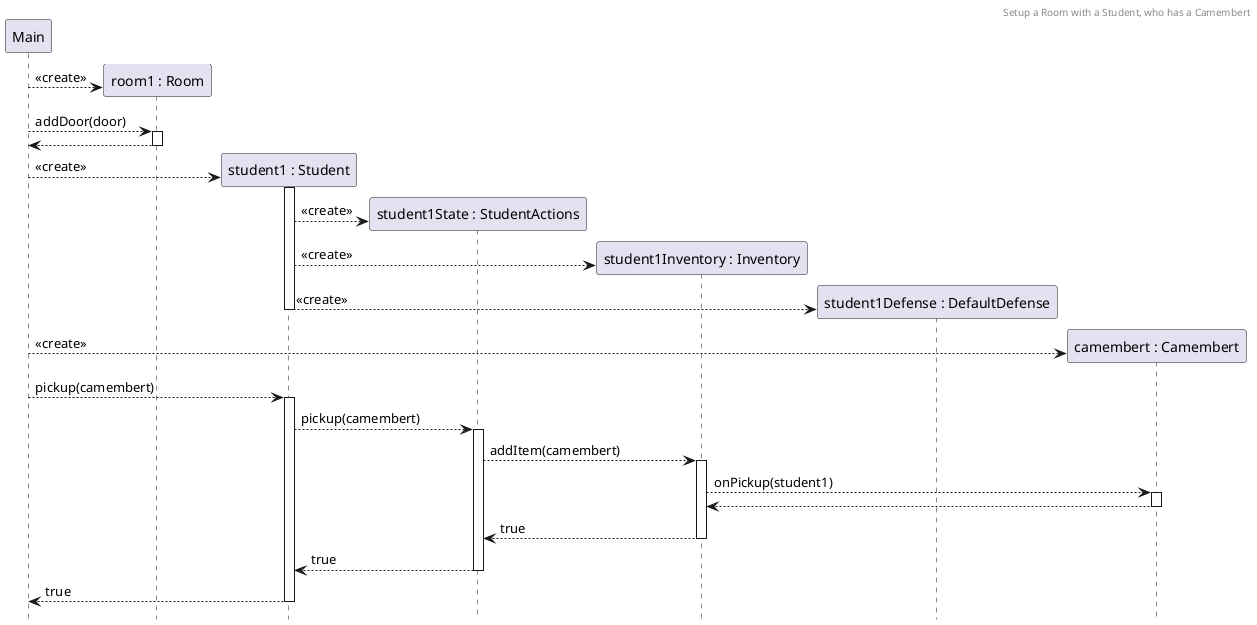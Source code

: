 @startuml FullRoom
header Setup a Room with a Student, who has a Camembert
hide footbox

participant M as "Main"
create R1 as "room1 : Room"
M --> R1 :  <<create>>
M --> R1 ++: addDoor(door)
return
create S1 as "student1 : Student"
M --> S1 ++: <<create>>
create S1S as "student1State : StudentActions"
S1 --> S1S : <<create>>
create S1I as "student1Inventory : Inventory"
S1 --> S1I : <<create>>
create S1D as "student1Defense : DefaultDefense"
S1 --> S1D --: <<create>>
create C as "camembert : Camembert"
M --> C : <<create>>
M --> S1 ++ : pickup(camembert)
S1 --> S1S ++ : pickup(camembert)
S1S --> S1I ++ : addItem(camembert)
S1I --> C ++ : onPickup(student1)
return
return true
return true
return true

@enduml

